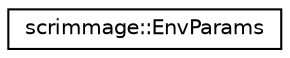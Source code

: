 digraph "Graphical Class Hierarchy"
{
 // LATEX_PDF_SIZE
  edge [fontname="Helvetica",fontsize="10",labelfontname="Helvetica",labelfontsize="10"];
  node [fontname="Helvetica",fontsize="10",shape=record];
  rankdir="LR";
  Node0 [label="scrimmage::EnvParams",height=0.2,width=0.4,color="black", fillcolor="white", style="filled",URL="$structscrimmage_1_1EnvParams.html",tooltip=" "];
}
